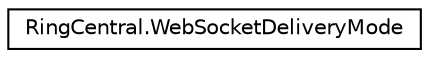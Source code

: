 digraph "Graphical Class Hierarchy"
{
 // LATEX_PDF_SIZE
  edge [fontname="Helvetica",fontsize="10",labelfontname="Helvetica",labelfontsize="10"];
  node [fontname="Helvetica",fontsize="10",shape=record];
  rankdir="LR";
  Node0 [label="RingCentral.WebSocketDeliveryMode",height=0.2,width=0.4,color="black", fillcolor="white", style="filled",URL="$classRingCentral_1_1WebSocketDeliveryMode.html",tooltip=" "];
}
